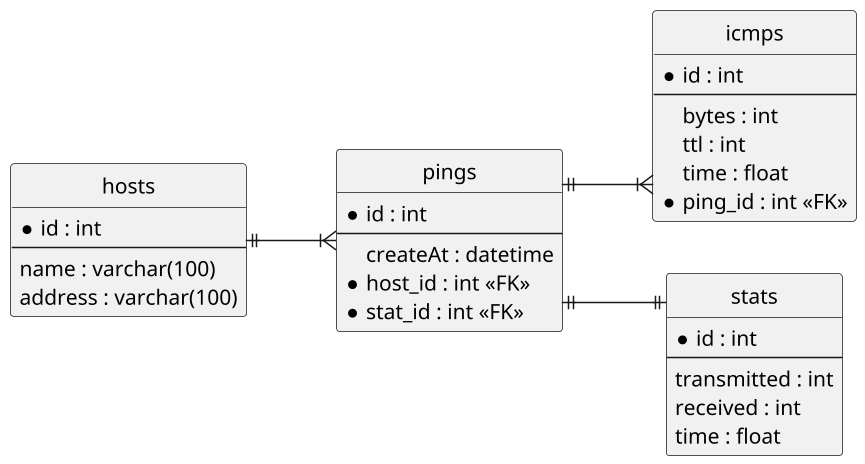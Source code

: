 @startuml
hide circle
scale 1.5
skinparam linetype ortho
skinparam monochrome true
left to right direction

entity "hosts" as host {
  *id : int
  --
  name : varchar(100)
  address : varchar(100)
}

entity "pings" as ping {
  *id : int
  --
  createAt : datetime
  *host_id : int <<FK>>
  *stat_id : int <<FK>>
}

entity "icmps" as icmp {
  *id : int
  --
  bytes : int
  ttl : int
  time : float
  *ping_id : int <<FK>>
}

entity "stats" as stat {
  *id : int
  --
  transmitted : int
  received : int
  time : float
}

ping ||--|{ icmp
ping ||--|| stat
host ||--|{ ping
@enduml
